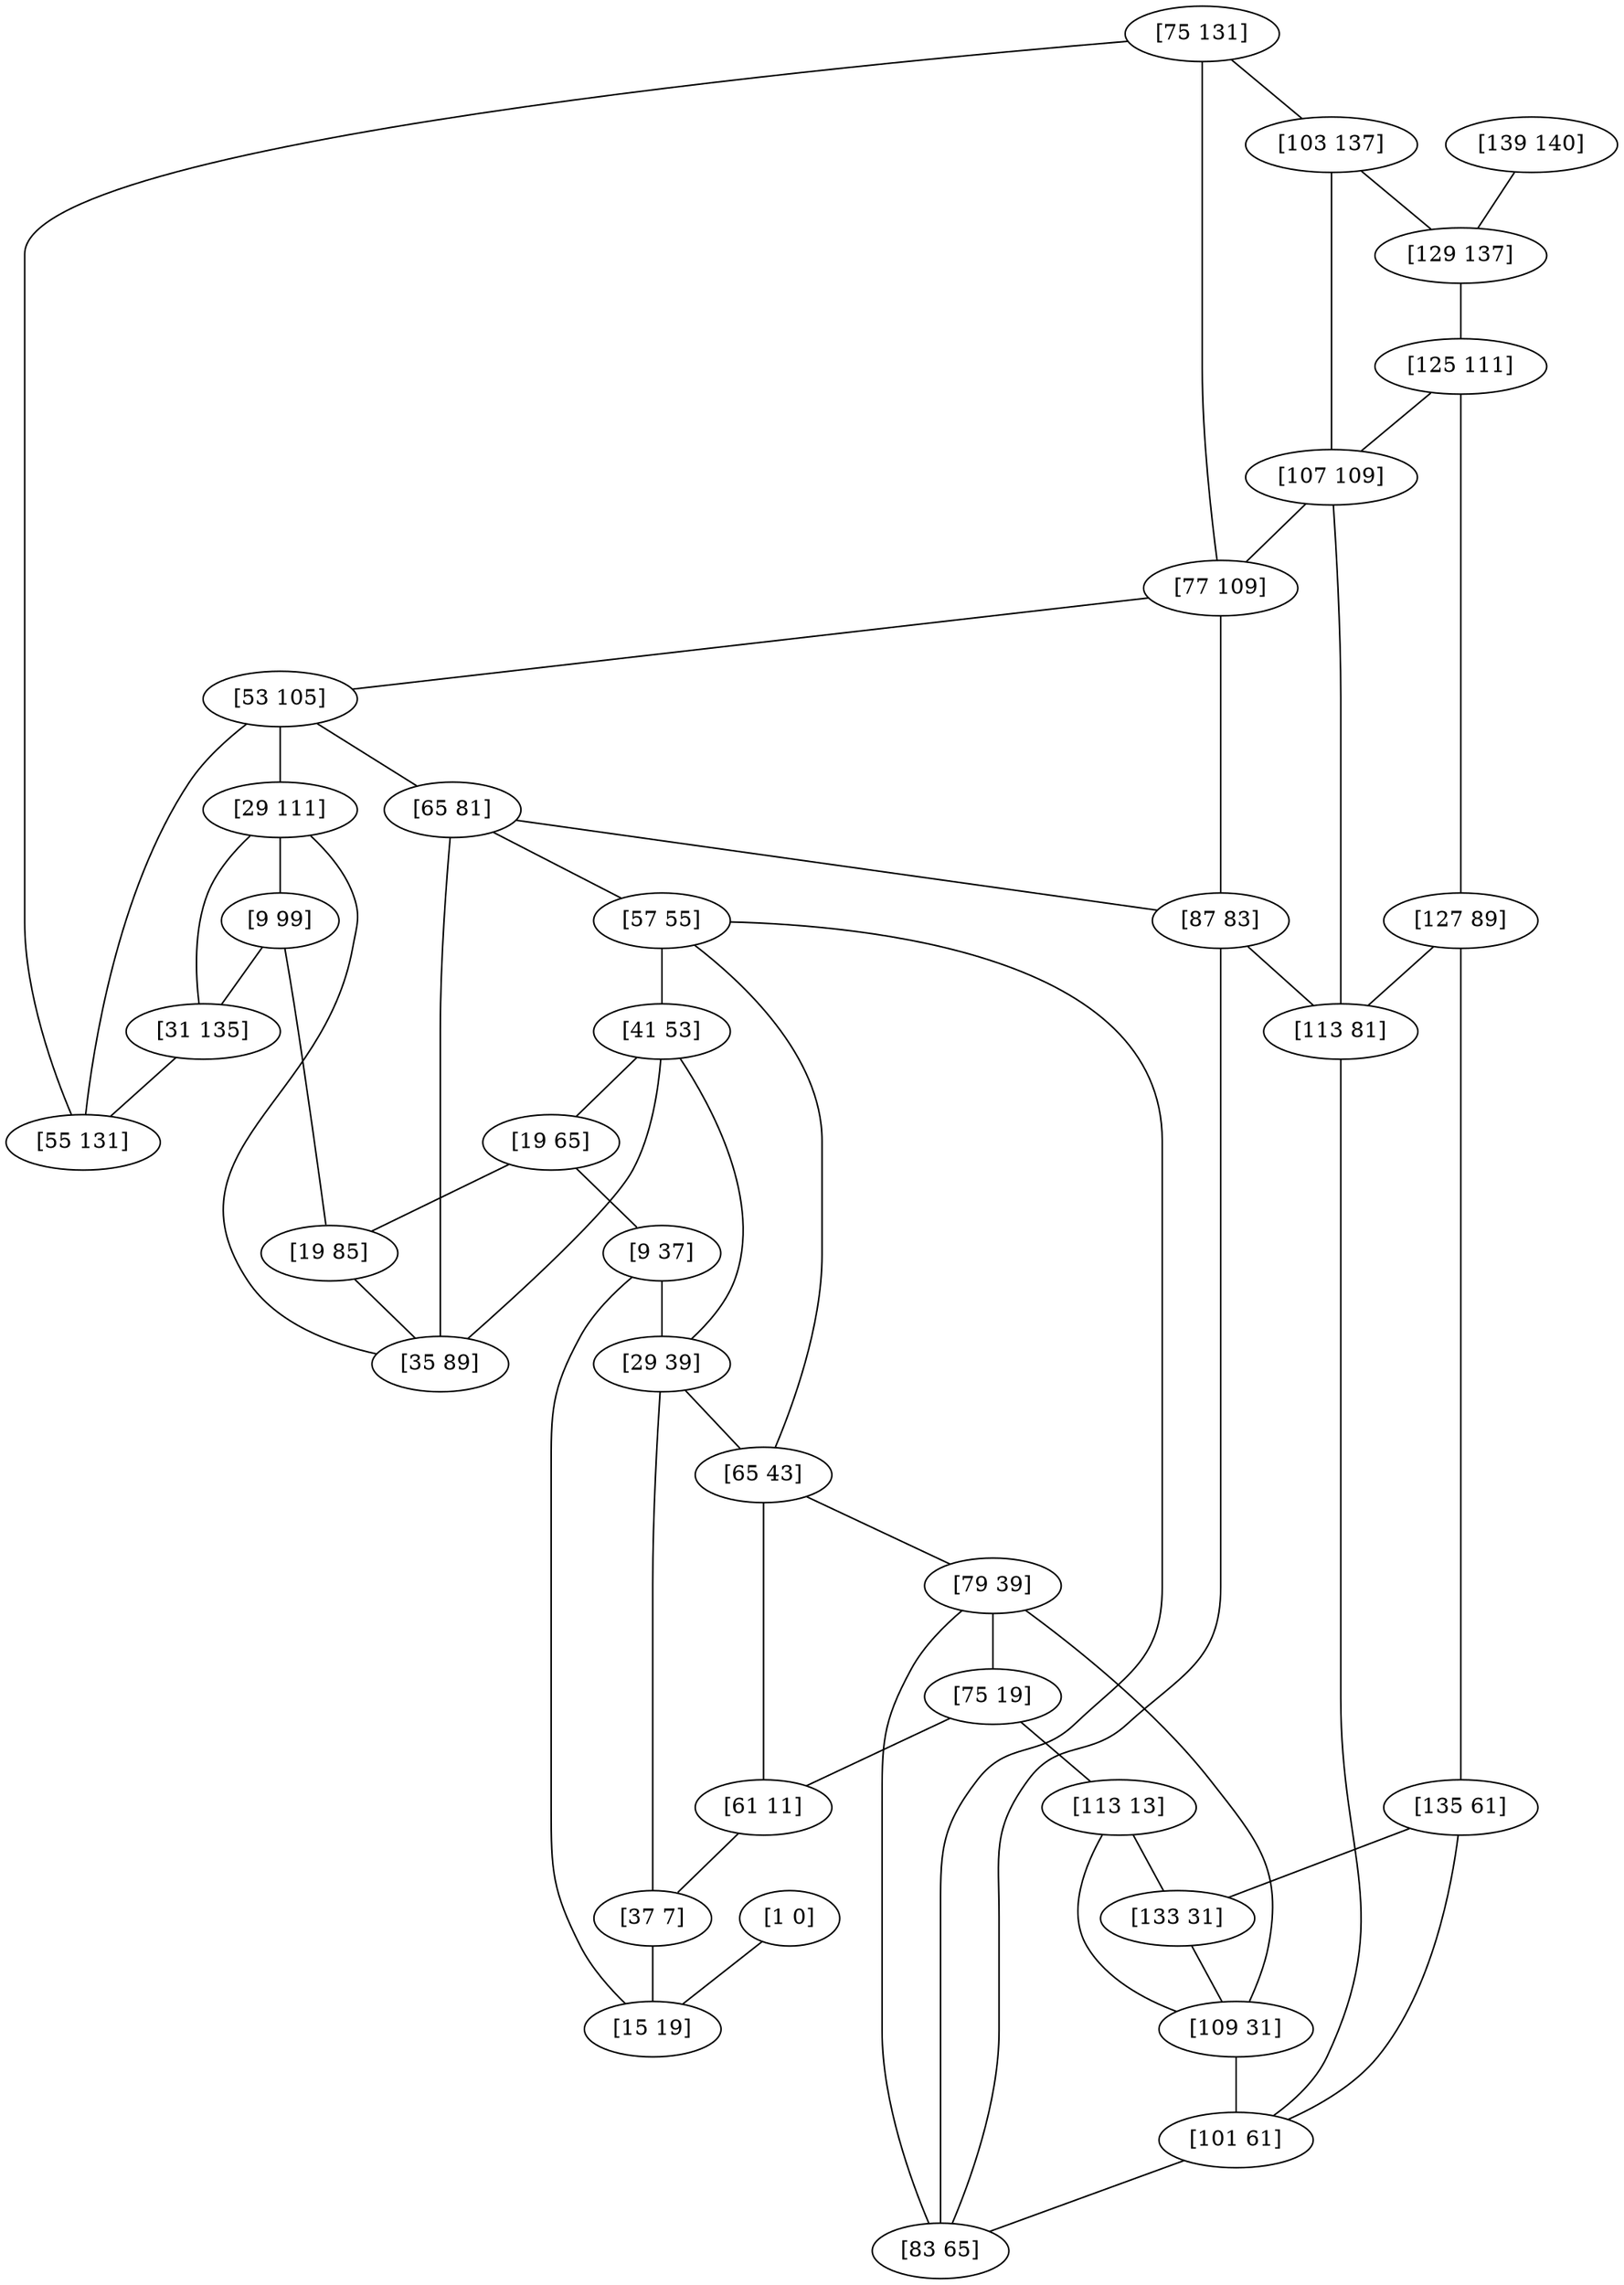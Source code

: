 digraph {
graph [layout=dot];
"[75 131]";
"[19 65]";
"[107 109]";
"[1 0]";
"[55 131]";
"[113 13]";
"[15 19]";
"[75 19]";
"[31 135]";
"[125 111]";
"[103 137]";
"[135 61]";
"[53 105]";
"[35 89]";
"[65 81]";
"[19 85]";
"[101 61]";
"[29 111]";
"[127 89]";
"[61 11]";
"[77 109]";
"[133 31]";
"[129 137]";
"[139 140]";
"[83 65]";
"[9 99]";
"[41 53]";
"[57 55]";
"[65 43]";
"[109 31]";
"[87 83]";
"[29 39]";
"[37 7]";
"[113 81]";
"[9 37]";
"[79 39]";
"[75 131]" -> "[103 137]" [dir=none,weight=134];
"[75 131]" -> "[77 109]" [dir=none,weight=172];
"[19 65]" -> "[19 85]" [dir=none,weight=216];
"[19 65]" -> "[9 37]" [dir=none,weight=258];
"[107 109]" -> "[77 109]" [dir=none,weight=182];
"[1 0]" -> "[15 19]" [dir=none,weight=177];
"[55 131]" -> "[75 131]" [dir=none,weight=140];
"[55 131]" -> "[53 105]" [dir=none,weight=156];
"[113 13]" -> "[133 31]" [dir=none,weight=326];
"[15 19]" -> "[9 37]" [dir=none,weight=164];
"[75 19]" -> "[113 13]" [dir=none,weight=308];
"[75 19]" -> "[61 11]" [dir=none,weight=174];
"[31 135]" -> "[55 131]" [dir=none,weight=148];
"[31 135]" -> "[29 111]" [dir=none,weight=170];
"[125 111]" -> "[127 89]" [dir=none,weight=176];
"[125 111]" -> "[107 109]" [dir=none,weight=104];
"[103 137]" -> "[129 137]" [dir=none,weight=166];
"[103 137]" -> "[107 109]" [dir=none,weight=148];
"[135 61]" -> "[101 61]" [dir=none,weight=178];
"[135 61]" -> "[133 31]" [dir=none,weight=188];
"[53 105]" -> "[29 111]" [dir=none,weight=154];
"[53 105]" -> "[65 81]" [dir=none,weight=168];
"[35 89]" -> "[65 81]" [dir=none,weight=150];
"[35 89]" -> "[41 53]" [dir=none,weight=238];
"[65 81]" -> "[87 83]" [dir=none,weight=72];
"[65 81]" -> "[57 55]" [dir=none,weight=166];
"[19 85]" -> "[35 89]" [dir=none,weight=56];
"[101 61]" -> "[83 65]" [dir=none,weight=126];
"[29 111]" -> "[9 99]" [dir=none,weight=132];
"[29 111]" -> "[35 89]" [dir=none,weight=92];
"[127 89]" -> "[135 61]" [dir=none,weight=228];
"[127 89]" -> "[113 81]" [dir=none,weight=66];
"[61 11]" -> "[37 7]" [dir=none,weight=164];
"[77 109]" -> "[53 105]" [dir=none,weight=116];
"[77 109]" -> "[87 83]" [dir=none,weight=204];
"[133 31]" -> "[109 31]" [dir=none,weight=164];
"[129 137]" -> "[125 111]" [dir=none,weight=234];
"[139 140]" -> "[129 137]" [dir=none,weight=29];
"[83 65]" -> "[57 55]" [dir=none,weight=104];
"[83 65]" -> "[79 39]" [dir=none,weight=190];
"[9 99]" -> "[31 135]" [dir=none,weight=382];
"[9 99]" -> "[19 85]" [dir=none,weight=140];
"[41 53]" -> "[19 65]" [dir=none,weight=102];
"[41 53]" -> "[29 39]" [dir=none,weight=74];
"[57 55]" -> "[41 53]" [dir=none,weight=102];
"[57 55]" -> "[65 43]" [dir=none,weight=64];
"[65 43]" -> "[79 39]" [dir=none,weight=34];
"[65 43]" -> "[61 11]" [dir=none,weight=220];
"[109 31]" -> "[101 61]" [dir=none,weight=230];
"[109 31]" -> "[113 13]" [dir=none,weight=90];
"[109 31]" -> "[79 39]" [dir=none,weight=210];
"[87 83]" -> "[113 81]" [dir=none,weight=136];
"[87 83]" -> "[83 65]" [dir=none,weight=66];
"[29 39]" -> "[65 43]" [dir=none,weight=172];
"[29 39]" -> "[37 7]" [dir=none,weight=264];
"[37 7]" -> "[15 19]" [dir=none,weight=158];
"[113 81]" -> "[107 109]" [dir=none,weight=178];
"[113 81]" -> "[101 61]" [dir=none,weight=120];
"[9 37]" -> "[29 39]" [dir=none,weight=94];
"[79 39]" -> "[75 19]" [dir=none,weight=68];
} 